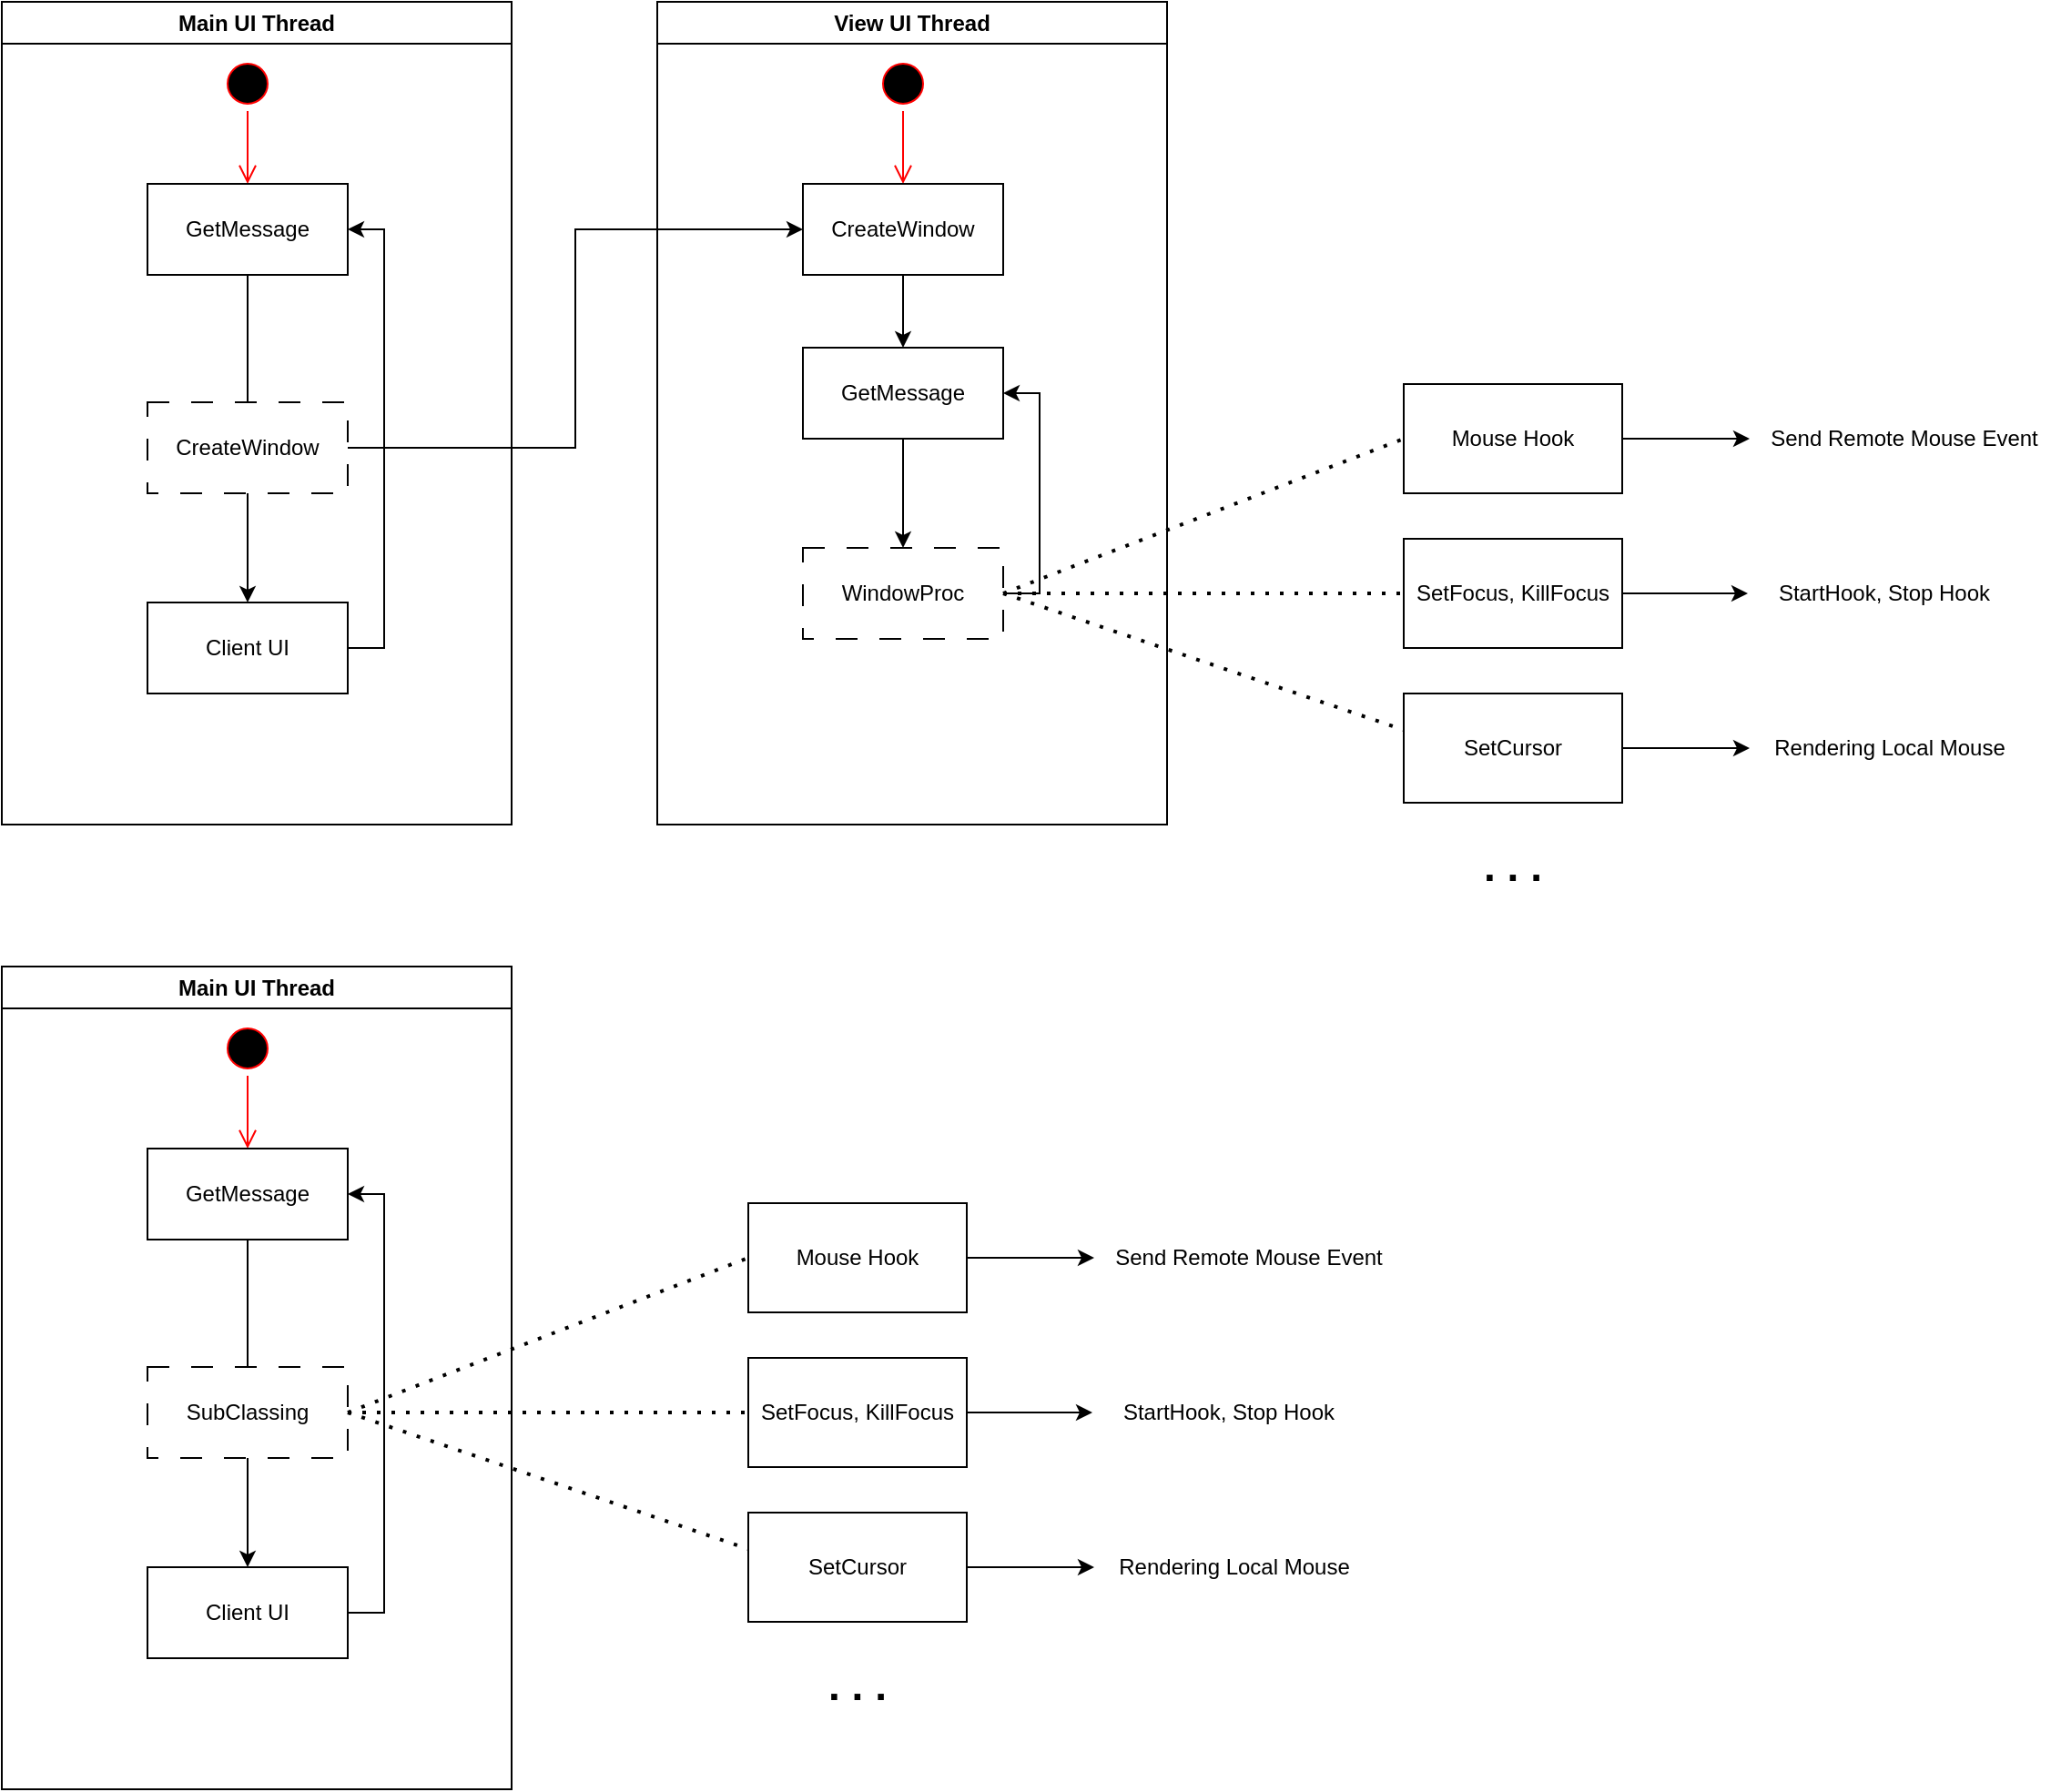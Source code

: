 <mxfile version="24.7.5">
  <diagram name="페이지-1" id="qZazr193hUHMwVS4NR-1">
    <mxGraphModel dx="2049" dy="2235" grid="1" gridSize="10" guides="1" tooltips="1" connect="1" arrows="1" fold="1" page="1" pageScale="1" pageWidth="827" pageHeight="1169" math="0" shadow="0">
      <root>
        <mxCell id="0" />
        <mxCell id="1" parent="0" />
        <mxCell id="1XmJx1WI5i3YDK_gQCyh-6" value="" style="ellipse;html=1;shape=startState;fillColor=#000000;strokeColor=#ff0000;" parent="1" vertex="1">
          <mxGeometry x="140" y="80" width="30" height="30" as="geometry" />
        </mxCell>
        <mxCell id="1XmJx1WI5i3YDK_gQCyh-7" value="" style="edgeStyle=orthogonalEdgeStyle;html=1;verticalAlign=bottom;endArrow=open;endSize=8;strokeColor=#ff0000;rounded=0;" parent="1" source="1XmJx1WI5i3YDK_gQCyh-6" edge="1">
          <mxGeometry relative="1" as="geometry">
            <mxPoint x="155" y="150" as="targetPoint" />
          </mxGeometry>
        </mxCell>
        <mxCell id="1XmJx1WI5i3YDK_gQCyh-25" style="edgeStyle=orthogonalEdgeStyle;rounded=0;orthogonalLoop=1;jettySize=auto;html=1;entryX=0.5;entryY=0;entryDx=0;entryDy=0;" parent="1" source="1XmJx1WI5i3YDK_gQCyh-8" target="1XmJx1WI5i3YDK_gQCyh-14" edge="1">
          <mxGeometry relative="1" as="geometry" />
        </mxCell>
        <mxCell id="1XmJx1WI5i3YDK_gQCyh-8" value="GetMessage" style="html=1;whiteSpace=wrap;" parent="1" vertex="1">
          <mxGeometry x="100" y="150" width="110" height="50" as="geometry" />
        </mxCell>
        <mxCell id="1XmJx1WI5i3YDK_gQCyh-41" style="edgeStyle=orthogonalEdgeStyle;rounded=0;orthogonalLoop=1;jettySize=auto;html=1;entryX=1;entryY=0.5;entryDx=0;entryDy=0;" parent="1" source="1XmJx1WI5i3YDK_gQCyh-14" target="1XmJx1WI5i3YDK_gQCyh-8" edge="1">
          <mxGeometry relative="1" as="geometry">
            <Array as="points">
              <mxPoint x="230" y="405" />
              <mxPoint x="230" y="175" />
            </Array>
          </mxGeometry>
        </mxCell>
        <mxCell id="1XmJx1WI5i3YDK_gQCyh-14" value="Client UI" style="html=1;whiteSpace=wrap;" parent="1" vertex="1">
          <mxGeometry x="100" y="380" width="110" height="50" as="geometry" />
        </mxCell>
        <mxCell id="1XmJx1WI5i3YDK_gQCyh-23" value="SubClassing" style="html=1;whiteSpace=wrap;dashed=1;dashPattern=12 12;" parent="1" vertex="1">
          <mxGeometry x="100" y="270" width="110" height="50" as="geometry" />
        </mxCell>
        <mxCell id="1XmJx1WI5i3YDK_gQCyh-26" value="Main UI Thread" style="swimlane;whiteSpace=wrap" parent="1" vertex="1">
          <mxGeometry x="20" y="50" width="280" height="452" as="geometry" />
        </mxCell>
        <mxCell id="1XmJx1WI5i3YDK_gQCyh-42" value="" style="endArrow=none;dashed=1;html=1;dashPattern=1 3;strokeWidth=2;rounded=0;exitX=1;exitY=0.5;exitDx=0;exitDy=0;entryX=0;entryY=0.5;entryDx=0;entryDy=0;" parent="1" source="1XmJx1WI5i3YDK_gQCyh-23" target="1XmJx1WI5i3YDK_gQCyh-43" edge="1">
          <mxGeometry width="50" height="50" relative="1" as="geometry">
            <mxPoint x="350" y="310" as="sourcePoint" />
            <mxPoint x="380" y="295" as="targetPoint" />
          </mxGeometry>
        </mxCell>
        <mxCell id="1XmJx1WI5i3YDK_gQCyh-46" style="edgeStyle=orthogonalEdgeStyle;rounded=0;orthogonalLoop=1;jettySize=auto;html=1;" parent="1" source="1XmJx1WI5i3YDK_gQCyh-43" target="1XmJx1WI5i3YDK_gQCyh-47" edge="1">
          <mxGeometry relative="1" as="geometry">
            <mxPoint x="650" y="210" as="targetPoint" />
          </mxGeometry>
        </mxCell>
        <mxCell id="1XmJx1WI5i3YDK_gQCyh-43" value="Mouse Hook" style="rounded=0;whiteSpace=wrap;html=1;" parent="1" vertex="1">
          <mxGeometry x="430" y="180" width="120" height="60" as="geometry" />
        </mxCell>
        <mxCell id="1XmJx1WI5i3YDK_gQCyh-48" style="edgeStyle=orthogonalEdgeStyle;rounded=0;orthogonalLoop=1;jettySize=auto;html=1;" parent="1" source="1XmJx1WI5i3YDK_gQCyh-44" target="1XmJx1WI5i3YDK_gQCyh-49" edge="1">
          <mxGeometry relative="1" as="geometry">
            <mxPoint x="620" y="295" as="targetPoint" />
          </mxGeometry>
        </mxCell>
        <mxCell id="1XmJx1WI5i3YDK_gQCyh-44" value="SetFocus, KillFocus" style="rounded=0;whiteSpace=wrap;html=1;" parent="1" vertex="1">
          <mxGeometry x="430" y="265" width="120" height="60" as="geometry" />
        </mxCell>
        <mxCell id="1XmJx1WI5i3YDK_gQCyh-47" value="Send Remote Mouse Event" style="text;html=1;align=center;verticalAlign=middle;whiteSpace=wrap;rounded=0;" parent="1" vertex="1">
          <mxGeometry x="620" y="195" width="170" height="30" as="geometry" />
        </mxCell>
        <mxCell id="1XmJx1WI5i3YDK_gQCyh-49" value="StartHook, Stop Hook" style="text;html=1;align=center;verticalAlign=middle;whiteSpace=wrap;rounded=0;" parent="1" vertex="1">
          <mxGeometry x="619" y="280" width="150" height="30" as="geometry" />
        </mxCell>
        <mxCell id="1XmJx1WI5i3YDK_gQCyh-53" value="" style="endArrow=none;dashed=1;html=1;dashPattern=1 3;strokeWidth=2;rounded=0;exitX=1;exitY=0.5;exitDx=0;exitDy=0;" parent="1" edge="1">
          <mxGeometry width="50" height="50" relative="1" as="geometry">
            <mxPoint x="210" y="295" as="sourcePoint" />
            <mxPoint x="430" y="370" as="targetPoint" />
          </mxGeometry>
        </mxCell>
        <mxCell id="1XmJx1WI5i3YDK_gQCyh-55" style="edgeStyle=orthogonalEdgeStyle;rounded=0;orthogonalLoop=1;jettySize=auto;html=1;" parent="1" source="1XmJx1WI5i3YDK_gQCyh-54" edge="1">
          <mxGeometry relative="1" as="geometry">
            <mxPoint x="620" y="380" as="targetPoint" />
          </mxGeometry>
        </mxCell>
        <mxCell id="1XmJx1WI5i3YDK_gQCyh-54" value="SetCursor" style="rounded=0;whiteSpace=wrap;html=1;" parent="1" vertex="1">
          <mxGeometry x="430" y="350" width="120" height="60" as="geometry" />
        </mxCell>
        <mxCell id="1XmJx1WI5i3YDK_gQCyh-56" value="Rendering Local Mouse" style="text;html=1;align=center;verticalAlign=middle;whiteSpace=wrap;rounded=0;" parent="1" vertex="1">
          <mxGeometry x="612" y="365" width="170" height="30" as="geometry" />
        </mxCell>
        <mxCell id="1XmJx1WI5i3YDK_gQCyh-57" value="" style="endArrow=none;dashed=1;html=1;dashPattern=1 3;strokeWidth=2;rounded=0;exitX=1;exitY=0.5;exitDx=0;exitDy=0;entryX=0;entryY=0.5;entryDx=0;entryDy=0;" parent="1" source="1XmJx1WI5i3YDK_gQCyh-23" target="1XmJx1WI5i3YDK_gQCyh-44" edge="1">
          <mxGeometry width="50" height="50" relative="1" as="geometry">
            <mxPoint x="210" y="290" as="sourcePoint" />
            <mxPoint x="430" y="365" as="targetPoint" />
          </mxGeometry>
        </mxCell>
        <mxCell id="1XmJx1WI5i3YDK_gQCyh-58" value=". . ." style="text;html=1;align=center;verticalAlign=middle;whiteSpace=wrap;rounded=0;fontSize=23;fontStyle=1" parent="1" vertex="1">
          <mxGeometry x="460" y="430" width="60" height="30" as="geometry" />
        </mxCell>
        <mxCell id="cz8kKF3DxG1CXJippCPs-1" value="" style="ellipse;html=1;shape=startState;fillColor=#000000;strokeColor=#ff0000;" vertex="1" parent="1">
          <mxGeometry x="140" y="-450" width="30" height="30" as="geometry" />
        </mxCell>
        <mxCell id="cz8kKF3DxG1CXJippCPs-2" value="" style="edgeStyle=orthogonalEdgeStyle;html=1;verticalAlign=bottom;endArrow=open;endSize=8;strokeColor=#ff0000;rounded=0;" edge="1" parent="1" source="cz8kKF3DxG1CXJippCPs-1">
          <mxGeometry relative="1" as="geometry">
            <mxPoint x="155" y="-380" as="targetPoint" />
          </mxGeometry>
        </mxCell>
        <mxCell id="cz8kKF3DxG1CXJippCPs-3" style="edgeStyle=orthogonalEdgeStyle;rounded=0;orthogonalLoop=1;jettySize=auto;html=1;entryX=0.5;entryY=0;entryDx=0;entryDy=0;" edge="1" parent="1" source="cz8kKF3DxG1CXJippCPs-4" target="cz8kKF3DxG1CXJippCPs-6">
          <mxGeometry relative="1" as="geometry" />
        </mxCell>
        <mxCell id="cz8kKF3DxG1CXJippCPs-4" value="GetMessage" style="html=1;whiteSpace=wrap;" vertex="1" parent="1">
          <mxGeometry x="100" y="-380" width="110" height="50" as="geometry" />
        </mxCell>
        <mxCell id="cz8kKF3DxG1CXJippCPs-31" style="edgeStyle=orthogonalEdgeStyle;rounded=0;orthogonalLoop=1;jettySize=auto;html=1;entryX=1;entryY=0.5;entryDx=0;entryDy=0;" edge="1" parent="1" source="cz8kKF3DxG1CXJippCPs-6" target="cz8kKF3DxG1CXJippCPs-4">
          <mxGeometry relative="1" as="geometry">
            <Array as="points">
              <mxPoint x="230" y="-125" />
              <mxPoint x="230" y="-355" />
            </Array>
          </mxGeometry>
        </mxCell>
        <mxCell id="cz8kKF3DxG1CXJippCPs-6" value="Client UI" style="html=1;whiteSpace=wrap;" vertex="1" parent="1">
          <mxGeometry x="100" y="-150" width="110" height="50" as="geometry" />
        </mxCell>
        <mxCell id="cz8kKF3DxG1CXJippCPs-30" style="edgeStyle=orthogonalEdgeStyle;rounded=0;orthogonalLoop=1;jettySize=auto;html=1;entryX=0;entryY=0.5;entryDx=0;entryDy=0;" edge="1" parent="1" source="cz8kKF3DxG1CXJippCPs-7" target="cz8kKF3DxG1CXJippCPs-26">
          <mxGeometry relative="1" as="geometry" />
        </mxCell>
        <mxCell id="cz8kKF3DxG1CXJippCPs-7" value="CreateWindow" style="html=1;whiteSpace=wrap;dashed=1;dashPattern=12 12;" vertex="1" parent="1">
          <mxGeometry x="100" y="-260" width="110" height="50" as="geometry" />
        </mxCell>
        <mxCell id="cz8kKF3DxG1CXJippCPs-8" value="Main UI Thread" style="swimlane;whiteSpace=wrap" vertex="1" parent="1">
          <mxGeometry x="20" y="-480" width="280" height="452" as="geometry" />
        </mxCell>
        <mxCell id="cz8kKF3DxG1CXJippCPs-23" value="" style="ellipse;html=1;shape=startState;fillColor=#000000;strokeColor=#ff0000;" vertex="1" parent="1">
          <mxGeometry x="500" y="-450" width="30" height="30" as="geometry" />
        </mxCell>
        <mxCell id="cz8kKF3DxG1CXJippCPs-24" value="" style="edgeStyle=orthogonalEdgeStyle;html=1;verticalAlign=bottom;endArrow=open;endSize=8;strokeColor=#ff0000;rounded=0;" edge="1" parent="1" source="cz8kKF3DxG1CXJippCPs-23">
          <mxGeometry relative="1" as="geometry">
            <mxPoint x="515" y="-380" as="targetPoint" />
          </mxGeometry>
        </mxCell>
        <mxCell id="cz8kKF3DxG1CXJippCPs-34" style="edgeStyle=orthogonalEdgeStyle;rounded=0;orthogonalLoop=1;jettySize=auto;html=1;entryX=0.5;entryY=0;entryDx=0;entryDy=0;" edge="1" parent="1" source="cz8kKF3DxG1CXJippCPs-26" target="cz8kKF3DxG1CXJippCPs-33">
          <mxGeometry relative="1" as="geometry" />
        </mxCell>
        <mxCell id="cz8kKF3DxG1CXJippCPs-26" value="CreateWindow" style="html=1;whiteSpace=wrap;" vertex="1" parent="1">
          <mxGeometry x="460" y="-380" width="110" height="50" as="geometry" />
        </mxCell>
        <mxCell id="cz8kKF3DxG1CXJippCPs-29" value="View UI Thread" style="swimlane;whiteSpace=wrap" vertex="1" parent="1">
          <mxGeometry x="380" y="-480" width="280" height="452" as="geometry" />
        </mxCell>
        <mxCell id="cz8kKF3DxG1CXJippCPs-36" style="edgeStyle=orthogonalEdgeStyle;rounded=0;orthogonalLoop=1;jettySize=auto;html=1;entryX=1;entryY=0.5;entryDx=0;entryDy=0;" edge="1" parent="cz8kKF3DxG1CXJippCPs-29" source="cz8kKF3DxG1CXJippCPs-28" target="cz8kKF3DxG1CXJippCPs-33">
          <mxGeometry relative="1" as="geometry">
            <Array as="points">
              <mxPoint x="210" y="325" />
              <mxPoint x="210" y="215" />
            </Array>
          </mxGeometry>
        </mxCell>
        <mxCell id="cz8kKF3DxG1CXJippCPs-28" value="WindowProc" style="html=1;whiteSpace=wrap;dashed=1;dashPattern=12 12;" vertex="1" parent="cz8kKF3DxG1CXJippCPs-29">
          <mxGeometry x="80" y="300" width="110" height="50" as="geometry" />
        </mxCell>
        <mxCell id="cz8kKF3DxG1CXJippCPs-35" style="edgeStyle=orthogonalEdgeStyle;rounded=0;orthogonalLoop=1;jettySize=auto;html=1;entryX=0.5;entryY=0;entryDx=0;entryDy=0;" edge="1" parent="cz8kKF3DxG1CXJippCPs-29" source="cz8kKF3DxG1CXJippCPs-33" target="cz8kKF3DxG1CXJippCPs-28">
          <mxGeometry relative="1" as="geometry" />
        </mxCell>
        <mxCell id="cz8kKF3DxG1CXJippCPs-33" value="GetMessage" style="html=1;whiteSpace=wrap;" vertex="1" parent="cz8kKF3DxG1CXJippCPs-29">
          <mxGeometry x="80" y="190" width="110" height="50" as="geometry" />
        </mxCell>
        <mxCell id="cz8kKF3DxG1CXJippCPs-37" value="" style="endArrow=none;dashed=1;html=1;dashPattern=1 3;strokeWidth=2;rounded=0;exitX=1;exitY=0.5;exitDx=0;exitDy=0;entryX=0;entryY=0.5;entryDx=0;entryDy=0;" edge="1" parent="1" target="cz8kKF3DxG1CXJippCPs-39">
          <mxGeometry width="50" height="50" relative="1" as="geometry">
            <mxPoint x="570" y="-155" as="sourcePoint" />
            <mxPoint x="740" y="-155" as="targetPoint" />
          </mxGeometry>
        </mxCell>
        <mxCell id="cz8kKF3DxG1CXJippCPs-38" style="edgeStyle=orthogonalEdgeStyle;rounded=0;orthogonalLoop=1;jettySize=auto;html=1;" edge="1" parent="1" source="cz8kKF3DxG1CXJippCPs-39" target="cz8kKF3DxG1CXJippCPs-42">
          <mxGeometry relative="1" as="geometry">
            <mxPoint x="1010" y="-240" as="targetPoint" />
          </mxGeometry>
        </mxCell>
        <mxCell id="cz8kKF3DxG1CXJippCPs-39" value="Mouse Hook" style="rounded=0;whiteSpace=wrap;html=1;" vertex="1" parent="1">
          <mxGeometry x="790" y="-270" width="120" height="60" as="geometry" />
        </mxCell>
        <mxCell id="cz8kKF3DxG1CXJippCPs-40" style="edgeStyle=orthogonalEdgeStyle;rounded=0;orthogonalLoop=1;jettySize=auto;html=1;" edge="1" parent="1" source="cz8kKF3DxG1CXJippCPs-41" target="cz8kKF3DxG1CXJippCPs-43">
          <mxGeometry relative="1" as="geometry">
            <mxPoint x="980" y="-155" as="targetPoint" />
          </mxGeometry>
        </mxCell>
        <mxCell id="cz8kKF3DxG1CXJippCPs-41" value="SetFocus, KillFocus" style="rounded=0;whiteSpace=wrap;html=1;" vertex="1" parent="1">
          <mxGeometry x="790" y="-185" width="120" height="60" as="geometry" />
        </mxCell>
        <mxCell id="cz8kKF3DxG1CXJippCPs-42" value="Send Remote Mouse Event" style="text;html=1;align=center;verticalAlign=middle;whiteSpace=wrap;rounded=0;" vertex="1" parent="1">
          <mxGeometry x="980" y="-255" width="170" height="30" as="geometry" />
        </mxCell>
        <mxCell id="cz8kKF3DxG1CXJippCPs-43" value="StartHook, Stop Hook" style="text;html=1;align=center;verticalAlign=middle;whiteSpace=wrap;rounded=0;" vertex="1" parent="1">
          <mxGeometry x="979" y="-170" width="150" height="30" as="geometry" />
        </mxCell>
        <mxCell id="cz8kKF3DxG1CXJippCPs-44" value="" style="endArrow=none;dashed=1;html=1;dashPattern=1 3;strokeWidth=2;rounded=0;exitX=1;exitY=0.5;exitDx=0;exitDy=0;" edge="1" parent="1">
          <mxGeometry width="50" height="50" relative="1" as="geometry">
            <mxPoint x="570" y="-155" as="sourcePoint" />
            <mxPoint x="790" y="-80" as="targetPoint" />
          </mxGeometry>
        </mxCell>
        <mxCell id="cz8kKF3DxG1CXJippCPs-45" style="edgeStyle=orthogonalEdgeStyle;rounded=0;orthogonalLoop=1;jettySize=auto;html=1;" edge="1" parent="1" source="cz8kKF3DxG1CXJippCPs-46">
          <mxGeometry relative="1" as="geometry">
            <mxPoint x="980" y="-70" as="targetPoint" />
          </mxGeometry>
        </mxCell>
        <mxCell id="cz8kKF3DxG1CXJippCPs-46" value="SetCursor" style="rounded=0;whiteSpace=wrap;html=1;" vertex="1" parent="1">
          <mxGeometry x="790" y="-100" width="120" height="60" as="geometry" />
        </mxCell>
        <mxCell id="cz8kKF3DxG1CXJippCPs-47" value="Rendering Local Mouse" style="text;html=1;align=center;verticalAlign=middle;whiteSpace=wrap;rounded=0;" vertex="1" parent="1">
          <mxGeometry x="972" y="-85" width="170" height="30" as="geometry" />
        </mxCell>
        <mxCell id="cz8kKF3DxG1CXJippCPs-48" value="" style="endArrow=none;dashed=1;html=1;dashPattern=1 3;strokeWidth=2;rounded=0;exitX=1;exitY=0.5;exitDx=0;exitDy=0;entryX=0;entryY=0.5;entryDx=0;entryDy=0;" edge="1" parent="1" target="cz8kKF3DxG1CXJippCPs-41">
          <mxGeometry width="50" height="50" relative="1" as="geometry">
            <mxPoint x="570" y="-155" as="sourcePoint" />
            <mxPoint x="790" y="-85" as="targetPoint" />
          </mxGeometry>
        </mxCell>
        <mxCell id="cz8kKF3DxG1CXJippCPs-49" value=". . ." style="text;html=1;align=center;verticalAlign=middle;whiteSpace=wrap;rounded=0;fontSize=23;fontStyle=1" vertex="1" parent="1">
          <mxGeometry x="820" y="-20" width="60" height="30" as="geometry" />
        </mxCell>
      </root>
    </mxGraphModel>
  </diagram>
</mxfile>
